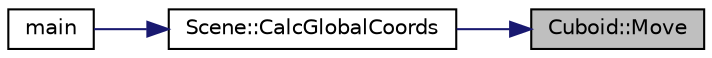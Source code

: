 digraph "Cuboid::Move"
{
 // LATEX_PDF_SIZE
  edge [fontname="Helvetica",fontsize="10",labelfontname="Helvetica",labelfontsize="10"];
  node [fontname="Helvetica",fontsize="10",shape=record];
  rankdir="RL";
  Node1 [label="Cuboid::Move",height=0.2,width=0.4,color="black", fillcolor="grey75", style="filled", fontcolor="black",tooltip="Przesunięcie prostopadłościanu o pewien wektor3D."];
  Node1 -> Node2 [dir="back",color="midnightblue",fontsize="10",style="solid",fontname="Helvetica"];
  Node2 [label="Scene::CalcGlobalCoords",height=0.2,width=0.4,color="black", fillcolor="white", style="filled",URL="$class_scene.html#a830c222eced4ca38c626262c79f01a06",tooltip="Obliczanie globalnych współrzędnych."];
  Node2 -> Node3 [dir="back",color="midnightblue",fontsize="10",style="solid",fontname="Helvetica"];
  Node3 [label="main",height=0.2,width=0.4,color="black", fillcolor="white", style="filled",URL="$app_2main_8cpp.html#ae66f6b31b5ad750f1fe042a706a4e3d4",tooltip="Główna funkcja programu Funkcja zawiera opis interfejsu użytkownika programu i wywołuje wszystkie fun..."];
}
